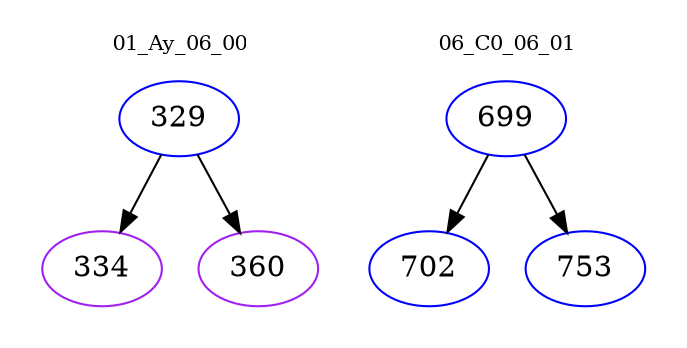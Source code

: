 digraph{
subgraph cluster_0 {
color = white
label = "01_Ay_06_00";
fontsize=10;
T0_329 [label="329", color="blue"]
T0_329 -> T0_334 [color="black"]
T0_334 [label="334", color="purple"]
T0_329 -> T0_360 [color="black"]
T0_360 [label="360", color="purple"]
}
subgraph cluster_1 {
color = white
label = "06_C0_06_01";
fontsize=10;
T1_699 [label="699", color="blue"]
T1_699 -> T1_702 [color="black"]
T1_702 [label="702", color="blue"]
T1_699 -> T1_753 [color="black"]
T1_753 [label="753", color="blue"]
}
}
